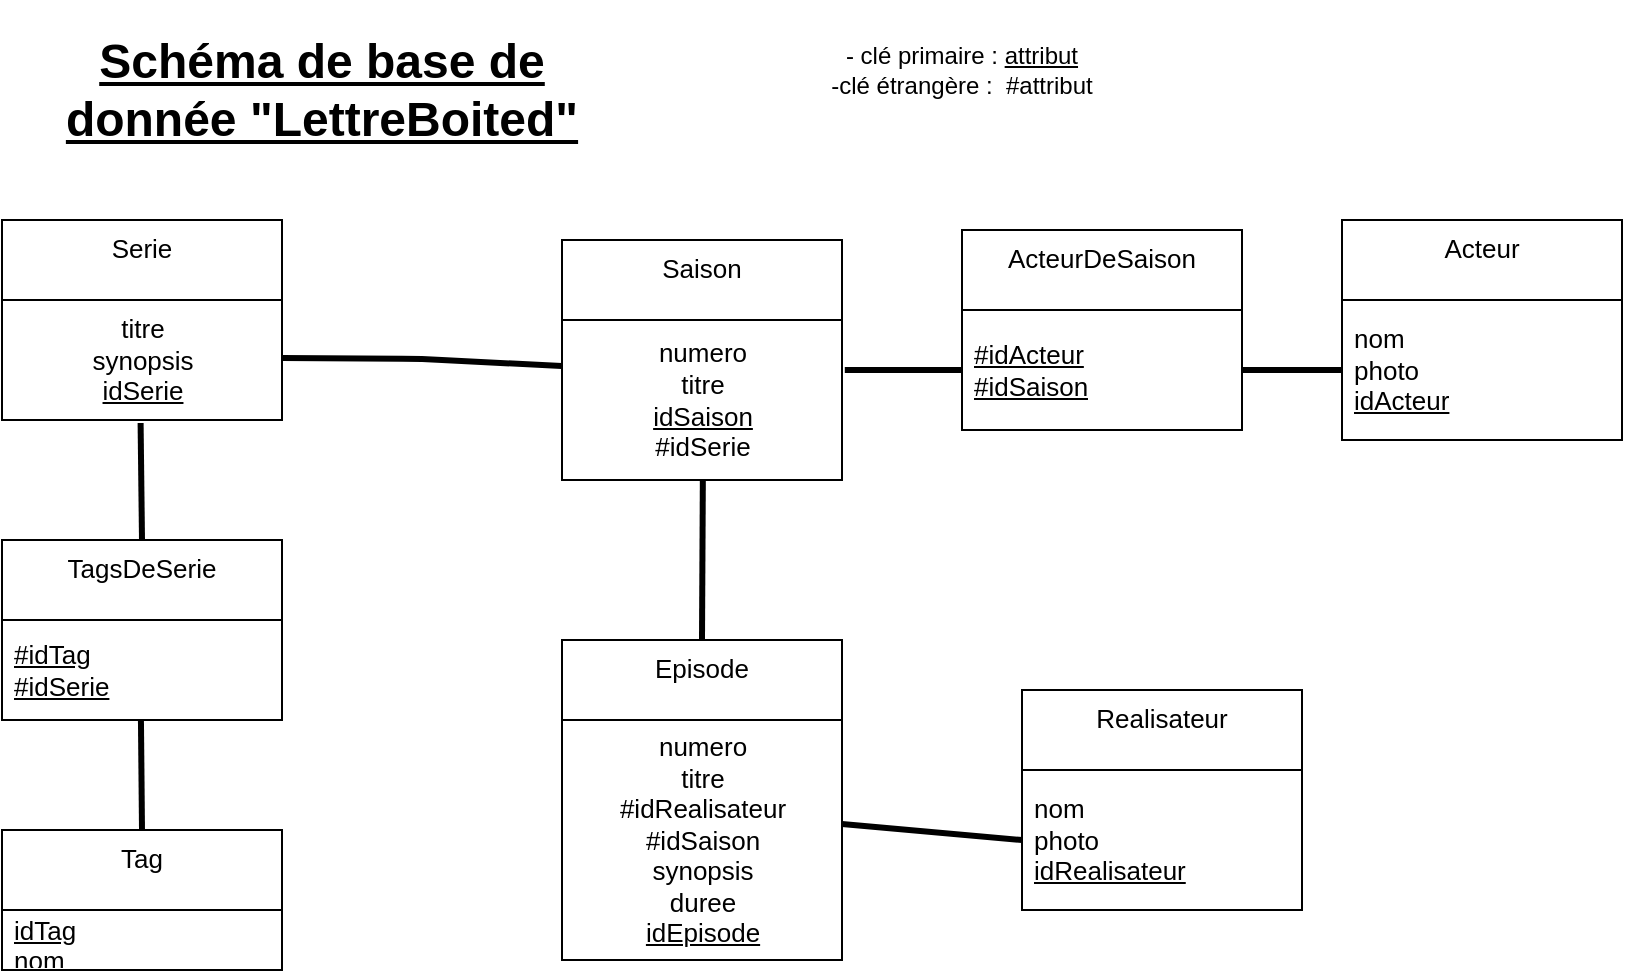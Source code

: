 <mxfile>
    <diagram id="PrcSIllAEB2MyMtEZ8Ye" name="Page-1">
        <mxGraphModel dx="1280" dy="940" grid="1" gridSize="10" guides="1" tooltips="1" connect="1" arrows="1" fold="1" page="1" pageScale="1" pageWidth="1100" pageHeight="850" math="0" shadow="0">
            <root>
                <mxCell id="0"/>
                <mxCell id="1" parent="0"/>
                <mxCell id="21" value="Serie" style="swimlane;fontStyle=0;align=center;verticalAlign=top;childLayout=stackLayout;horizontal=1;startSize=40;horizontalStack=0;resizeParent=1;resizeParentMax=0;resizeLast=0;collapsible=0;marginBottom=0;html=1;whiteSpace=wrap;fontSize=13;" parent="1" vertex="1">
                    <mxGeometry x="10" y="120" width="140" height="100" as="geometry"/>
                </mxCell>
                <mxCell id="23" value="titre&lt;div&gt;&lt;font color=&quot;#000000&quot;&gt;synopsis&lt;/font&gt;&lt;/div&gt;&lt;div&gt;&lt;div&gt;&lt;div&gt;&lt;span style=&quot;background-color: transparent;&quot;&gt;&lt;u&gt;idSerie&lt;/u&gt;&lt;/span&gt;&lt;/div&gt;&lt;/div&gt;&lt;/div&gt;" style="text;html=1;align=center;verticalAlign=middle;resizable=0;points=[];autosize=1;strokeColor=none;fillColor=none;fontSize=13;" parent="21" vertex="1">
                    <mxGeometry y="40" width="140" height="60" as="geometry"/>
                </mxCell>
                <mxCell id="30" value="Saison" style="swimlane;fontStyle=0;align=center;verticalAlign=top;childLayout=stackLayout;horizontal=1;startSize=40;horizontalStack=0;resizeParent=1;resizeParentMax=0;resizeLast=0;collapsible=0;marginBottom=0;html=1;whiteSpace=wrap;fontSize=13;" parent="1" vertex="1">
                    <mxGeometry x="290" y="130" width="140" height="120" as="geometry"/>
                </mxCell>
                <mxCell id="31" value="&lt;div&gt;numero&lt;/div&gt;&lt;div&gt;titre&lt;/div&gt;&lt;div&gt;&lt;u&gt;idSaison&lt;/u&gt;&lt;/div&gt;&lt;div&gt;#idSerie&lt;/div&gt;" style="text;html=1;align=center;verticalAlign=middle;resizable=0;points=[];autosize=1;strokeColor=none;fillColor=none;fontSize=13;" parent="30" vertex="1">
                    <mxGeometry y="40" width="140" height="80" as="geometry"/>
                </mxCell>
                <mxCell id="40" value="Episode" style="swimlane;fontStyle=0;align=center;verticalAlign=top;childLayout=stackLayout;horizontal=1;startSize=40;horizontalStack=0;resizeParent=1;resizeParentMax=0;resizeLast=0;collapsible=0;marginBottom=0;html=1;whiteSpace=wrap;fontSize=13;" parent="1" vertex="1">
                    <mxGeometry x="290" y="330" width="140" height="160" as="geometry"/>
                </mxCell>
                <mxCell id="41" value="&lt;div&gt;numero&lt;/div&gt;titre&lt;div&gt;&lt;span style=&quot;background-color: transparent;&quot;&gt;#idRealisateur&lt;/span&gt;&lt;/div&gt;&lt;div&gt;&lt;span style=&quot;background-color: transparent;&quot;&gt;#idSaison&lt;/span&gt;&lt;/div&gt;&lt;div&gt;&lt;span style=&quot;background-color: transparent;&quot;&gt;synopsis&lt;/span&gt;&lt;/div&gt;&lt;div&gt;duree&lt;/div&gt;&lt;div&gt;&lt;u&gt;idEpisode&lt;/u&gt;&lt;/div&gt;" style="text;html=1;align=center;verticalAlign=middle;resizable=0;points=[];autosize=1;strokeColor=none;fillColor=none;fontSize=13;" parent="40" vertex="1">
                    <mxGeometry y="40" width="140" height="120" as="geometry"/>
                </mxCell>
                <mxCell id="42" value="Acteur" style="swimlane;fontStyle=0;align=center;verticalAlign=top;childLayout=stackLayout;horizontal=1;startSize=40;horizontalStack=0;resizeParent=1;resizeParentMax=0;resizeLast=0;collapsible=0;marginBottom=0;html=1;whiteSpace=wrap;fontSize=13;" parent="1" vertex="1">
                    <mxGeometry x="680" y="120" width="140" height="110" as="geometry"/>
                </mxCell>
                <mxCell id="43" value="nom&lt;div&gt;photo&lt;/div&gt;&lt;div&gt;&lt;u style=&quot;background-color: transparent;&quot;&gt;idActeur&lt;/u&gt;&lt;/div&gt;" style="text;html=1;strokeColor=none;fillColor=none;align=left;verticalAlign=middle;spacingLeft=4;spacingRight=4;overflow=hidden;rotatable=0;points=[[0,0.5],[1,0.5]];portConstraint=eastwest;whiteSpace=wrap;fontSize=13;" parent="42" vertex="1">
                    <mxGeometry y="40" width="140" height="70" as="geometry"/>
                </mxCell>
                <mxCell id="44" value="Realisateur" style="swimlane;fontStyle=0;align=center;verticalAlign=top;childLayout=stackLayout;horizontal=1;startSize=40;horizontalStack=0;resizeParent=1;resizeParentMax=0;resizeLast=0;collapsible=0;marginBottom=0;html=1;whiteSpace=wrap;fontSize=13;" parent="1" vertex="1">
                    <mxGeometry x="520" y="355" width="140" height="110" as="geometry"/>
                </mxCell>
                <mxCell id="45" value="nom&lt;div&gt;photo&lt;/div&gt;&lt;div&gt;&lt;u&gt;idRealisateur&lt;/u&gt;&lt;/div&gt;" style="text;html=1;strokeColor=none;fillColor=none;align=left;verticalAlign=middle;spacingLeft=4;spacingRight=4;overflow=hidden;rotatable=0;points=[[0,0.5],[1,0.5]];portConstraint=eastwest;whiteSpace=wrap;fontSize=13;" parent="44" vertex="1">
                    <mxGeometry y="40" width="140" height="70" as="geometry"/>
                </mxCell>
                <mxCell id="51" value="Tag" style="swimlane;fontStyle=0;align=center;verticalAlign=top;childLayout=stackLayout;horizontal=1;startSize=40;horizontalStack=0;resizeParent=1;resizeParentMax=0;resizeLast=0;collapsible=0;marginBottom=0;html=1;whiteSpace=wrap;fontSize=13;" parent="1" vertex="1">
                    <mxGeometry x="10" y="425" width="140" height="70" as="geometry"/>
                </mxCell>
                <mxCell id="52" value="&lt;u&gt;idTag&lt;/u&gt;&lt;div&gt;nom&lt;/div&gt;" style="text;html=1;strokeColor=none;fillColor=none;align=left;verticalAlign=middle;spacingLeft=4;spacingRight=4;overflow=hidden;rotatable=0;points=[[0,0.5],[1,0.5]];portConstraint=eastwest;whiteSpace=wrap;fontSize=13;" parent="51" vertex="1">
                    <mxGeometry y="40" width="140" height="30" as="geometry"/>
                </mxCell>
                <mxCell id="53" value="TagsDeSerie" style="swimlane;fontStyle=0;align=center;verticalAlign=top;childLayout=stackLayout;horizontal=1;startSize=40;horizontalStack=0;resizeParent=1;resizeParentMax=0;resizeLast=0;collapsible=0;marginBottom=0;html=1;whiteSpace=wrap;fontSize=13;" parent="1" vertex="1">
                    <mxGeometry x="10" y="280" width="140" height="90" as="geometry"/>
                </mxCell>
                <mxCell id="54" value="&lt;u&gt;#idTag&lt;/u&gt;&lt;div&gt;&lt;u&gt;#idSerie&lt;/u&gt;&lt;/div&gt;" style="text;html=1;strokeColor=none;fillColor=none;align=left;verticalAlign=middle;spacingLeft=4;spacingRight=4;overflow=hidden;rotatable=0;points=[[0,0.5],[1,0.5]];portConstraint=eastwest;whiteSpace=wrap;fontSize=13;" parent="53" vertex="1">
                    <mxGeometry y="40" width="140" height="50" as="geometry"/>
                </mxCell>
                <mxCell id="55" value="ActeurDeSaison" style="swimlane;fontStyle=0;align=center;verticalAlign=top;childLayout=stackLayout;horizontal=1;startSize=40;horizontalStack=0;resizeParent=1;resizeParentMax=0;resizeLast=0;collapsible=0;marginBottom=0;html=1;whiteSpace=wrap;fontSize=13;" parent="1" vertex="1">
                    <mxGeometry x="490" y="125" width="140" height="100" as="geometry"/>
                </mxCell>
                <mxCell id="56" value="&lt;u&gt;#idActeur&lt;/u&gt;&lt;div&gt;&lt;u&gt;#idSaison&lt;/u&gt;&lt;/div&gt;" style="text;html=1;strokeColor=none;fillColor=none;align=left;verticalAlign=middle;spacingLeft=4;spacingRight=4;overflow=hidden;rotatable=0;points=[[0,0.5],[1,0.5]];portConstraint=eastwest;whiteSpace=wrap;fontSize=13;" parent="55" vertex="1">
                    <mxGeometry y="40" width="140" height="60" as="geometry"/>
                </mxCell>
                <mxCell id="58" value="" style="endArrow=none;startArrow=none;endFill=0;startFill=0;endSize=8;html=1;verticalAlign=bottom;labelBackgroundColor=none;strokeWidth=3;entryX=-0.001;entryY=0.288;entryDx=0;entryDy=0;entryPerimeter=0;fontSize=13;" edge="1" parent="1" target="31">
                    <mxGeometry width="160" relative="1" as="geometry">
                        <mxPoint x="150" y="189" as="sourcePoint"/>
                        <mxPoint x="300" y="189.47" as="targetPoint"/>
                        <Array as="points">
                            <mxPoint x="220" y="189.47"/>
                        </Array>
                    </mxGeometry>
                </mxCell>
                <mxCell id="59" value="" style="endArrow=none;startArrow=none;endFill=0;startFill=0;endSize=8;html=1;verticalAlign=bottom;labelBackgroundColor=none;strokeWidth=3;exitX=0.495;exitY=1.025;exitDx=0;exitDy=0;exitPerimeter=0;entryX=0.5;entryY=0;entryDx=0;entryDy=0;fontSize=13;" edge="1" parent="1" source="23" target="53">
                    <mxGeometry width="160" relative="1" as="geometry">
                        <mxPoint x="30" y="260" as="sourcePoint"/>
                        <mxPoint x="190" y="260" as="targetPoint"/>
                    </mxGeometry>
                </mxCell>
                <mxCell id="60" value="" style="endArrow=none;startArrow=none;endFill=0;startFill=0;endSize=8;html=1;verticalAlign=bottom;labelBackgroundColor=none;strokeWidth=3;exitX=0.495;exitY=1.025;exitDx=0;exitDy=0;exitPerimeter=0;entryX=0.5;entryY=0;entryDx=0;entryDy=0;fontSize=13;" edge="1" parent="1" target="51">
                    <mxGeometry width="160" relative="1" as="geometry">
                        <mxPoint x="79.47" y="370" as="sourcePoint"/>
                        <mxPoint x="80.47" y="418" as="targetPoint"/>
                    </mxGeometry>
                </mxCell>
                <mxCell id="61" value="" style="endArrow=none;startArrow=none;endFill=0;startFill=0;endSize=8;html=1;verticalAlign=bottom;labelBackgroundColor=none;strokeWidth=3;exitX=0.503;exitY=1;exitDx=0;exitDy=0;exitPerimeter=0;entryX=0.5;entryY=0;entryDx=0;entryDy=0;fontSize=13;" edge="1" parent="1" source="31" target="40">
                    <mxGeometry width="160" relative="1" as="geometry">
                        <mxPoint x="359.47" y="270" as="sourcePoint"/>
                        <mxPoint x="360.47" y="318" as="targetPoint"/>
                    </mxGeometry>
                </mxCell>
                <mxCell id="62" value="" style="endArrow=none;startArrow=none;endFill=0;startFill=0;endSize=8;html=1;verticalAlign=bottom;labelBackgroundColor=none;strokeWidth=3;exitX=1.01;exitY=0.313;exitDx=0;exitDy=0;exitPerimeter=0;entryX=0;entryY=0.5;entryDx=0;entryDy=0;fontSize=13;" edge="1" parent="1" source="31" target="56">
                    <mxGeometry width="160" relative="1" as="geometry">
                        <mxPoint x="430" y="182" as="sourcePoint"/>
                        <mxPoint x="431" y="230" as="targetPoint"/>
                    </mxGeometry>
                </mxCell>
                <mxCell id="63" value="" style="endArrow=none;startArrow=none;endFill=0;startFill=0;endSize=8;html=1;verticalAlign=bottom;labelBackgroundColor=none;strokeWidth=3;exitX=1;exitY=0.5;exitDx=0;exitDy=0;entryX=0;entryY=0.5;entryDx=0;entryDy=0;fontSize=13;" edge="1" parent="1" source="56" target="43">
                    <mxGeometry width="160" relative="1" as="geometry">
                        <mxPoint x="649.47" y="151" as="sourcePoint"/>
                        <mxPoint x="650.47" y="199" as="targetPoint"/>
                    </mxGeometry>
                </mxCell>
                <mxCell id="64" value="" style="endArrow=none;startArrow=none;endFill=0;startFill=0;endSize=8;html=1;verticalAlign=bottom;labelBackgroundColor=none;strokeWidth=3;entryX=0;entryY=0.5;entryDx=0;entryDy=0;fontSize=13;" edge="1" parent="1" target="45">
                    <mxGeometry width="160" relative="1" as="geometry">
                        <mxPoint x="430" y="422" as="sourcePoint"/>
                        <mxPoint x="500" y="380" as="targetPoint"/>
                    </mxGeometry>
                </mxCell>
                <mxCell id="65" value="&lt;h1&gt;&lt;u&gt;Schéma de base de donnée &quot;LettreBoited&quot;&lt;/u&gt;&lt;/h1&gt;" style="text;html=1;align=center;verticalAlign=middle;whiteSpace=wrap;rounded=0;" vertex="1" parent="1">
                    <mxGeometry x="40" y="40" width="260" height="30" as="geometry"/>
                </mxCell>
                <mxCell id="66" value="- clé primaire : &lt;u&gt;attribut&lt;/u&gt;&lt;div&gt;-clé étrangère :&amp;nbsp; #attribut&lt;/div&gt;" style="text;html=1;align=center;verticalAlign=middle;whiteSpace=wrap;rounded=0;" vertex="1" parent="1">
                    <mxGeometry x="390" y="20" width="200" height="50" as="geometry"/>
                </mxCell>
            </root>
        </mxGraphModel>
    </diagram>
</mxfile>